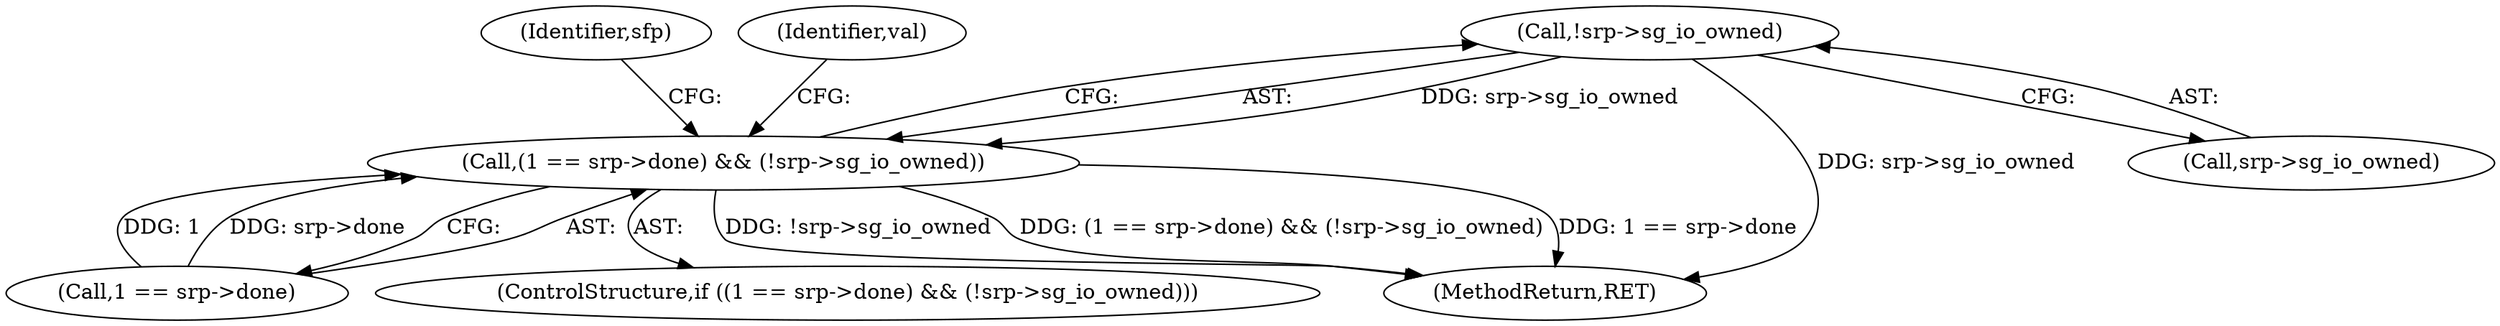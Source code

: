 digraph "0_linux_3e0097499839e0fe3af380410eababe5a47c4cf9_0@pointer" {
"1000584" [label="(Call,!srp->sg_io_owned)"];
"1000578" [label="(Call,(1 == srp->done) && (!srp->sg_io_owned))"];
"1000579" [label="(Call,1 == srp->done)"];
"1000577" [label="(ControlStructure,if ((1 == srp->done) && (!srp->sg_io_owned)))"];
"1000585" [label="(Call,srp->sg_io_owned)"];
"1000578" [label="(Call,(1 == srp->done) && (!srp->sg_io_owned))"];
"1000584" [label="(Call,!srp->sg_io_owned)"];
"1000593" [label="(Identifier,sfp)"];
"1001060" [label="(MethodReturn,RET)"];
"1000589" [label="(Identifier,val)"];
"1000584" -> "1000578"  [label="AST: "];
"1000584" -> "1000585"  [label="CFG: "];
"1000585" -> "1000584"  [label="AST: "];
"1000578" -> "1000584"  [label="CFG: "];
"1000584" -> "1001060"  [label="DDG: srp->sg_io_owned"];
"1000584" -> "1000578"  [label="DDG: srp->sg_io_owned"];
"1000578" -> "1000577"  [label="AST: "];
"1000578" -> "1000579"  [label="CFG: "];
"1000579" -> "1000578"  [label="AST: "];
"1000589" -> "1000578"  [label="CFG: "];
"1000593" -> "1000578"  [label="CFG: "];
"1000578" -> "1001060"  [label="DDG: 1 == srp->done"];
"1000578" -> "1001060"  [label="DDG: !srp->sg_io_owned"];
"1000578" -> "1001060"  [label="DDG: (1 == srp->done) && (!srp->sg_io_owned)"];
"1000579" -> "1000578"  [label="DDG: 1"];
"1000579" -> "1000578"  [label="DDG: srp->done"];
}
